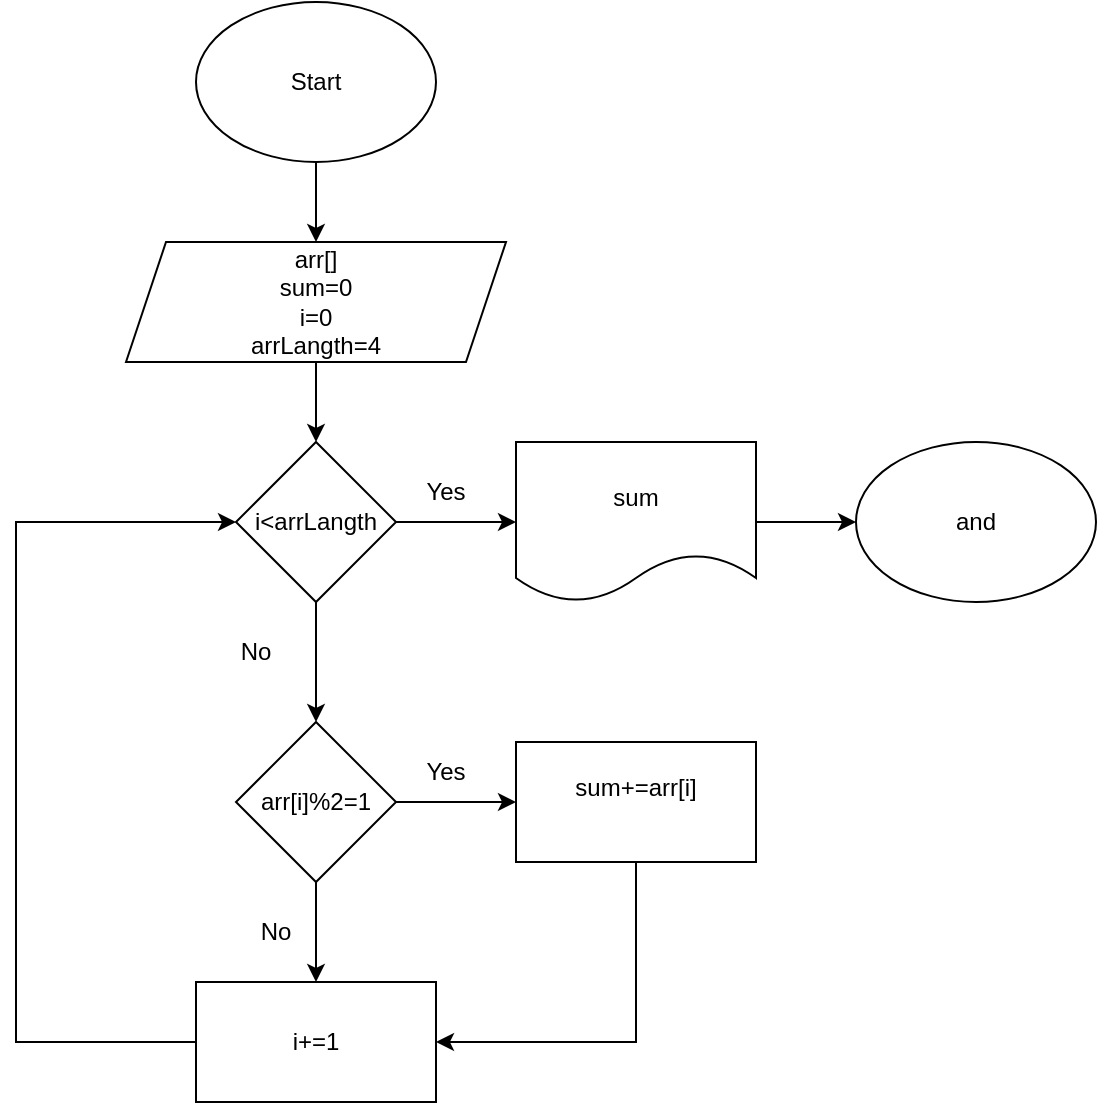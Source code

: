<mxfile version="21.0.6" type="github">
  <diagram name="Страница 1" id="cJ13UYBrTb7tckUbYN6B">
    <mxGraphModel dx="2074" dy="1142" grid="1" gridSize="10" guides="1" tooltips="1" connect="1" arrows="1" fold="1" page="1" pageScale="1" pageWidth="827" pageHeight="1169" math="0" shadow="0">
      <root>
        <mxCell id="0" />
        <mxCell id="1" parent="0" />
        <mxCell id="kbwbjweKBY5nXNiYPTVW-4" value="" style="edgeStyle=orthogonalEdgeStyle;rounded=0;orthogonalLoop=1;jettySize=auto;html=1;" edge="1" parent="1" source="kbwbjweKBY5nXNiYPTVW-1" target="kbwbjweKBY5nXNiYPTVW-3">
          <mxGeometry relative="1" as="geometry" />
        </mxCell>
        <mxCell id="kbwbjweKBY5nXNiYPTVW-1" value="Start" style="ellipse;whiteSpace=wrap;html=1;" vertex="1" parent="1">
          <mxGeometry x="330" y="100" width="120" height="80" as="geometry" />
        </mxCell>
        <mxCell id="kbwbjweKBY5nXNiYPTVW-2" value="and" style="ellipse;whiteSpace=wrap;html=1;" vertex="1" parent="1">
          <mxGeometry x="660" y="320" width="120" height="80" as="geometry" />
        </mxCell>
        <mxCell id="kbwbjweKBY5nXNiYPTVW-7" value="" style="edgeStyle=orthogonalEdgeStyle;rounded=0;orthogonalLoop=1;jettySize=auto;html=1;" edge="1" parent="1" source="kbwbjweKBY5nXNiYPTVW-3" target="kbwbjweKBY5nXNiYPTVW-5">
          <mxGeometry relative="1" as="geometry" />
        </mxCell>
        <mxCell id="kbwbjweKBY5nXNiYPTVW-3" value="&lt;div&gt;arr[]&lt;/div&gt;&lt;div&gt;sum=0&lt;/div&gt;&lt;div&gt;i=0&lt;/div&gt;&lt;div&gt;arrLangth=4&lt;br&gt;&lt;/div&gt;" style="shape=parallelogram;perimeter=parallelogramPerimeter;whiteSpace=wrap;html=1;fixedSize=1;" vertex="1" parent="1">
          <mxGeometry x="295" y="220" width="190" height="60" as="geometry" />
        </mxCell>
        <mxCell id="kbwbjweKBY5nXNiYPTVW-8" value="" style="edgeStyle=orthogonalEdgeStyle;rounded=0;orthogonalLoop=1;jettySize=auto;html=1;" edge="1" parent="1" source="kbwbjweKBY5nXNiYPTVW-5" target="kbwbjweKBY5nXNiYPTVW-6">
          <mxGeometry relative="1" as="geometry" />
        </mxCell>
        <mxCell id="kbwbjweKBY5nXNiYPTVW-23" value="" style="edgeStyle=orthogonalEdgeStyle;rounded=0;orthogonalLoop=1;jettySize=auto;html=1;" edge="1" parent="1" source="kbwbjweKBY5nXNiYPTVW-5" target="kbwbjweKBY5nXNiYPTVW-21">
          <mxGeometry relative="1" as="geometry" />
        </mxCell>
        <mxCell id="kbwbjweKBY5nXNiYPTVW-5" value="i&amp;lt;arrLangth" style="rhombus;whiteSpace=wrap;html=1;" vertex="1" parent="1">
          <mxGeometry x="350" y="320" width="80" height="80" as="geometry" />
        </mxCell>
        <mxCell id="kbwbjweKBY5nXNiYPTVW-14" value="" style="edgeStyle=orthogonalEdgeStyle;rounded=0;orthogonalLoop=1;jettySize=auto;html=1;" edge="1" parent="1" source="kbwbjweKBY5nXNiYPTVW-6" target="kbwbjweKBY5nXNiYPTVW-10">
          <mxGeometry relative="1" as="geometry" />
        </mxCell>
        <mxCell id="kbwbjweKBY5nXNiYPTVW-15" value="" style="edgeStyle=orthogonalEdgeStyle;rounded=0;orthogonalLoop=1;jettySize=auto;html=1;" edge="1" parent="1" source="kbwbjweKBY5nXNiYPTVW-6" target="kbwbjweKBY5nXNiYPTVW-11">
          <mxGeometry relative="1" as="geometry" />
        </mxCell>
        <mxCell id="kbwbjweKBY5nXNiYPTVW-6" value="arr[i]%2=1" style="rhombus;whiteSpace=wrap;html=1;" vertex="1" parent="1">
          <mxGeometry x="350" y="460" width="80" height="80" as="geometry" />
        </mxCell>
        <mxCell id="kbwbjweKBY5nXNiYPTVW-9" value="No" style="text;html=1;strokeColor=none;fillColor=none;align=center;verticalAlign=middle;whiteSpace=wrap;rounded=0;" vertex="1" parent="1">
          <mxGeometry x="330" y="410" width="60" height="30" as="geometry" />
        </mxCell>
        <mxCell id="kbwbjweKBY5nXNiYPTVW-20" value="" style="edgeStyle=orthogonalEdgeStyle;rounded=0;orthogonalLoop=1;jettySize=auto;html=1;entryX=0;entryY=0.5;entryDx=0;entryDy=0;" edge="1" parent="1" source="kbwbjweKBY5nXNiYPTVW-10" target="kbwbjweKBY5nXNiYPTVW-5">
          <mxGeometry relative="1" as="geometry">
            <mxPoint x="240" y="390" as="targetPoint" />
            <Array as="points">
              <mxPoint x="240" y="360" />
            </Array>
          </mxGeometry>
        </mxCell>
        <mxCell id="kbwbjweKBY5nXNiYPTVW-10" value="i+=1" style="rounded=0;whiteSpace=wrap;html=1;" vertex="1" parent="1">
          <mxGeometry x="330" y="590" width="120" height="60" as="geometry" />
        </mxCell>
        <mxCell id="kbwbjweKBY5nXNiYPTVW-26" value="" style="edgeStyle=orthogonalEdgeStyle;rounded=0;orthogonalLoop=1;jettySize=auto;html=1;entryX=1;entryY=0.5;entryDx=0;entryDy=0;" edge="1" parent="1" source="kbwbjweKBY5nXNiYPTVW-11" target="kbwbjweKBY5nXNiYPTVW-10">
          <mxGeometry relative="1" as="geometry">
            <mxPoint x="550" y="610" as="targetPoint" />
            <Array as="points">
              <mxPoint x="550" y="620" />
            </Array>
          </mxGeometry>
        </mxCell>
        <mxCell id="kbwbjweKBY5nXNiYPTVW-11" value="&lt;div&gt;sum+=arr[i]&lt;/div&gt;&lt;div&gt;&lt;br&gt;&lt;/div&gt;" style="rounded=0;whiteSpace=wrap;html=1;" vertex="1" parent="1">
          <mxGeometry x="490" y="470" width="120" height="60" as="geometry" />
        </mxCell>
        <mxCell id="kbwbjweKBY5nXNiYPTVW-12" value="No" style="text;html=1;strokeColor=none;fillColor=none;align=center;verticalAlign=middle;whiteSpace=wrap;rounded=0;" vertex="1" parent="1">
          <mxGeometry x="340" y="550" width="60" height="30" as="geometry" />
        </mxCell>
        <mxCell id="kbwbjweKBY5nXNiYPTVW-17" value="Yes" style="text;html=1;strokeColor=none;fillColor=none;align=center;verticalAlign=middle;whiteSpace=wrap;rounded=0;" vertex="1" parent="1">
          <mxGeometry x="425" y="470" width="60" height="30" as="geometry" />
        </mxCell>
        <mxCell id="kbwbjweKBY5nXNiYPTVW-22" value="" style="edgeStyle=orthogonalEdgeStyle;rounded=0;orthogonalLoop=1;jettySize=auto;html=1;" edge="1" parent="1" source="kbwbjweKBY5nXNiYPTVW-21" target="kbwbjweKBY5nXNiYPTVW-2">
          <mxGeometry relative="1" as="geometry" />
        </mxCell>
        <mxCell id="kbwbjweKBY5nXNiYPTVW-21" value="sum" style="shape=document;whiteSpace=wrap;html=1;boundedLbl=1;" vertex="1" parent="1">
          <mxGeometry x="490" y="320" width="120" height="80" as="geometry" />
        </mxCell>
        <mxCell id="kbwbjweKBY5nXNiYPTVW-24" value="Yes" style="text;html=1;strokeColor=none;fillColor=none;align=center;verticalAlign=middle;whiteSpace=wrap;rounded=0;" vertex="1" parent="1">
          <mxGeometry x="425" y="330" width="60" height="30" as="geometry" />
        </mxCell>
      </root>
    </mxGraphModel>
  </diagram>
</mxfile>
